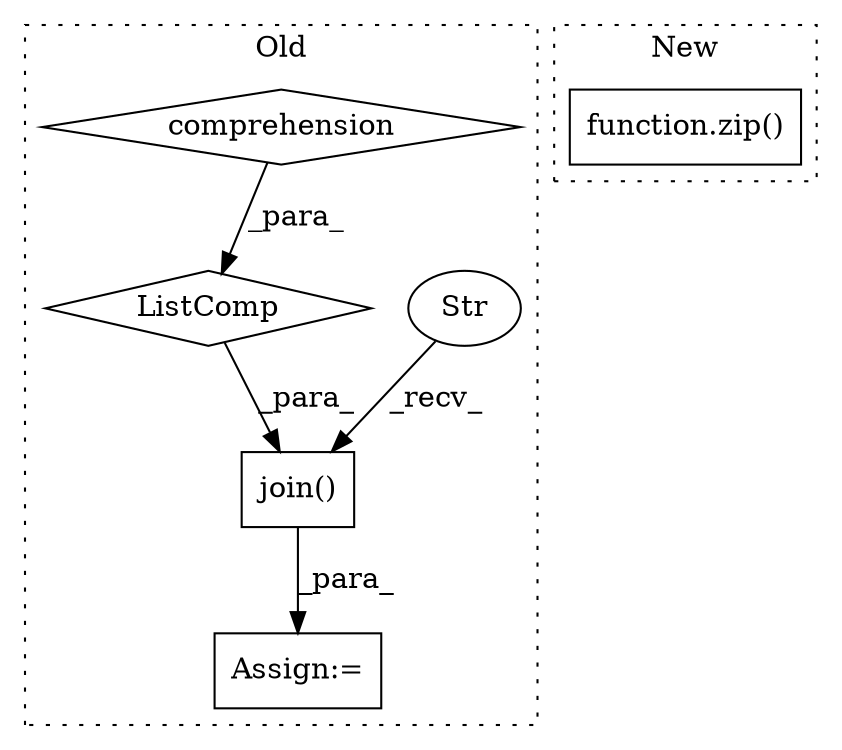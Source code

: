 digraph G {
subgraph cluster0 {
1 [label="join()" a="75" s="450,469" l="9,1" shape="box"];
3 [label="Assign:=" a="68" s="447" l="3" shape="box"];
4 [label="Str" a="66" s="450" l="3" shape="ellipse"];
5 [label="ListComp" a="106" s="297" l="44" shape="diamond"];
6 [label="comprehension" a="45" s="323" l="3" shape="diamond"];
label = "Old";
style="dotted";
}
subgraph cluster1 {
2 [label="function.zip()" a="75" s="923,953" l="4,1" shape="box"];
label = "New";
style="dotted";
}
1 -> 3 [label="_para_"];
4 -> 1 [label="_recv_"];
5 -> 1 [label="_para_"];
6 -> 5 [label="_para_"];
}